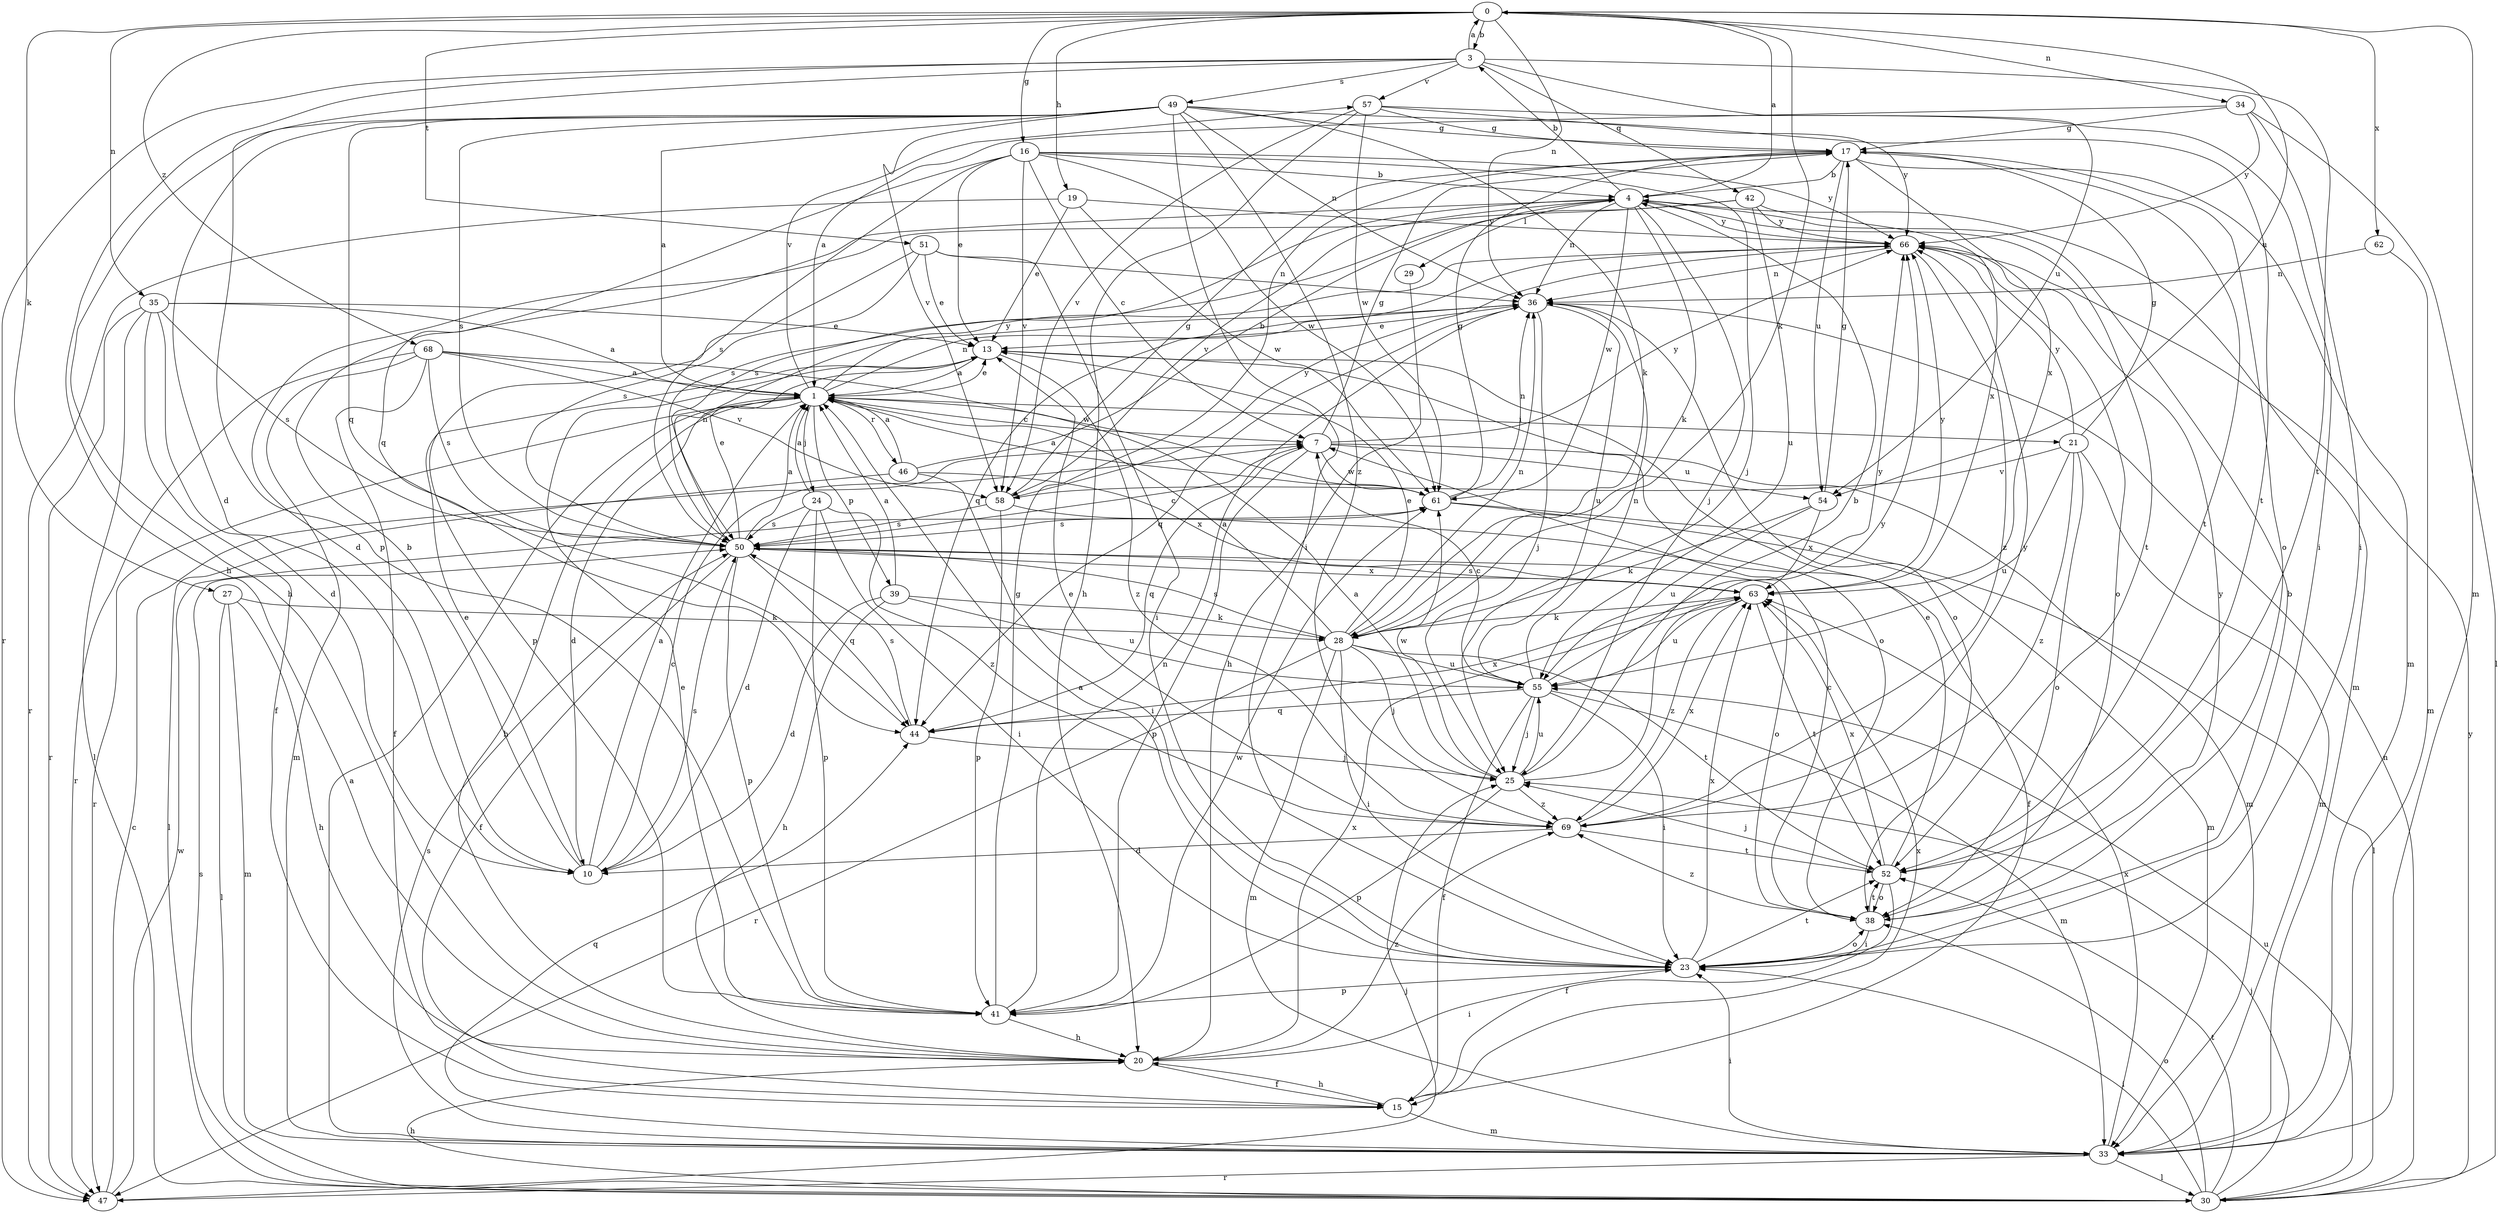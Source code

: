 strict digraph  {
0;
1;
3;
4;
7;
10;
13;
15;
16;
17;
19;
20;
21;
23;
24;
25;
27;
28;
29;
30;
33;
34;
35;
36;
38;
39;
41;
42;
44;
46;
47;
49;
50;
51;
52;
54;
55;
57;
58;
61;
62;
63;
66;
68;
69;
0 -> 3  [label=b];
0 -> 16  [label=g];
0 -> 19  [label=h];
0 -> 27  [label=k];
0 -> 28  [label=k];
0 -> 33  [label=m];
0 -> 34  [label=n];
0 -> 35  [label=n];
0 -> 36  [label=n];
0 -> 51  [label=t];
0 -> 54  [label=u];
0 -> 62  [label=x];
0 -> 68  [label=z];
1 -> 7  [label=c];
1 -> 10  [label=d];
1 -> 13  [label=e];
1 -> 20  [label=h];
1 -> 21  [label=i];
1 -> 24  [label=j];
1 -> 36  [label=n];
1 -> 39  [label=p];
1 -> 46  [label=r];
1 -> 47  [label=r];
1 -> 57  [label=v];
1 -> 66  [label=y];
3 -> 0  [label=a];
3 -> 20  [label=h];
3 -> 41  [label=p];
3 -> 42  [label=q];
3 -> 47  [label=r];
3 -> 49  [label=s];
3 -> 52  [label=t];
3 -> 54  [label=u];
3 -> 57  [label=v];
4 -> 0  [label=a];
4 -> 3  [label=b];
4 -> 25  [label=j];
4 -> 28  [label=k];
4 -> 29  [label=l];
4 -> 33  [label=m];
4 -> 36  [label=n];
4 -> 50  [label=s];
4 -> 52  [label=t];
4 -> 58  [label=v];
4 -> 61  [label=w];
4 -> 66  [label=y];
7 -> 17  [label=g];
7 -> 33  [label=m];
7 -> 41  [label=p];
7 -> 44  [label=q];
7 -> 54  [label=u];
7 -> 61  [label=w];
7 -> 66  [label=y];
10 -> 1  [label=a];
10 -> 4  [label=b];
10 -> 7  [label=c];
10 -> 13  [label=e];
10 -> 50  [label=s];
13 -> 1  [label=a];
13 -> 38  [label=o];
13 -> 69  [label=z];
15 -> 20  [label=h];
15 -> 33  [label=m];
15 -> 63  [label=x];
16 -> 4  [label=b];
16 -> 7  [label=c];
16 -> 13  [label=e];
16 -> 25  [label=j];
16 -> 44  [label=q];
16 -> 50  [label=s];
16 -> 58  [label=v];
16 -> 61  [label=w];
16 -> 66  [label=y];
17 -> 4  [label=b];
17 -> 33  [label=m];
17 -> 38  [label=o];
17 -> 52  [label=t];
17 -> 54  [label=u];
17 -> 63  [label=x];
19 -> 13  [label=e];
19 -> 47  [label=r];
19 -> 61  [label=w];
19 -> 66  [label=y];
20 -> 15  [label=f];
20 -> 23  [label=i];
20 -> 63  [label=x];
20 -> 69  [label=z];
21 -> 17  [label=g];
21 -> 33  [label=m];
21 -> 38  [label=o];
21 -> 55  [label=u];
21 -> 58  [label=v];
21 -> 66  [label=y];
21 -> 69  [label=z];
23 -> 1  [label=a];
23 -> 4  [label=b];
23 -> 38  [label=o];
23 -> 41  [label=p];
23 -> 52  [label=t];
23 -> 63  [label=x];
24 -> 1  [label=a];
24 -> 10  [label=d];
24 -> 23  [label=i];
24 -> 41  [label=p];
24 -> 50  [label=s];
24 -> 69  [label=z];
25 -> 1  [label=a];
25 -> 4  [label=b];
25 -> 41  [label=p];
25 -> 55  [label=u];
25 -> 61  [label=w];
25 -> 66  [label=y];
25 -> 69  [label=z];
27 -> 20  [label=h];
27 -> 28  [label=k];
27 -> 30  [label=l];
27 -> 33  [label=m];
28 -> 1  [label=a];
28 -> 13  [label=e];
28 -> 23  [label=i];
28 -> 25  [label=j];
28 -> 33  [label=m];
28 -> 36  [label=n];
28 -> 47  [label=r];
28 -> 50  [label=s];
28 -> 52  [label=t];
28 -> 55  [label=u];
29 -> 20  [label=h];
30 -> 20  [label=h];
30 -> 23  [label=i];
30 -> 25  [label=j];
30 -> 36  [label=n];
30 -> 38  [label=o];
30 -> 50  [label=s];
30 -> 52  [label=t];
30 -> 55  [label=u];
30 -> 66  [label=y];
33 -> 1  [label=a];
33 -> 23  [label=i];
33 -> 30  [label=l];
33 -> 44  [label=q];
33 -> 47  [label=r];
33 -> 50  [label=s];
33 -> 63  [label=x];
34 -> 1  [label=a];
34 -> 17  [label=g];
34 -> 23  [label=i];
34 -> 30  [label=l];
34 -> 66  [label=y];
35 -> 1  [label=a];
35 -> 10  [label=d];
35 -> 13  [label=e];
35 -> 15  [label=f];
35 -> 30  [label=l];
35 -> 47  [label=r];
35 -> 50  [label=s];
36 -> 13  [label=e];
36 -> 25  [label=j];
36 -> 38  [label=o];
36 -> 44  [label=q];
36 -> 55  [label=u];
38 -> 7  [label=c];
38 -> 23  [label=i];
38 -> 52  [label=t];
38 -> 66  [label=y];
38 -> 69  [label=z];
39 -> 1  [label=a];
39 -> 10  [label=d];
39 -> 20  [label=h];
39 -> 28  [label=k];
39 -> 55  [label=u];
41 -> 13  [label=e];
41 -> 17  [label=g];
41 -> 20  [label=h];
41 -> 36  [label=n];
41 -> 61  [label=w];
42 -> 10  [label=d];
42 -> 50  [label=s];
42 -> 55  [label=u];
42 -> 63  [label=x];
42 -> 66  [label=y];
44 -> 25  [label=j];
44 -> 50  [label=s];
44 -> 63  [label=x];
46 -> 1  [label=a];
46 -> 4  [label=b];
46 -> 23  [label=i];
46 -> 30  [label=l];
46 -> 63  [label=x];
47 -> 7  [label=c];
47 -> 25  [label=j];
47 -> 61  [label=w];
49 -> 1  [label=a];
49 -> 10  [label=d];
49 -> 17  [label=g];
49 -> 20  [label=h];
49 -> 23  [label=i];
49 -> 28  [label=k];
49 -> 36  [label=n];
49 -> 44  [label=q];
49 -> 50  [label=s];
49 -> 52  [label=t];
49 -> 58  [label=v];
49 -> 69  [label=z];
50 -> 1  [label=a];
50 -> 7  [label=c];
50 -> 13  [label=e];
50 -> 15  [label=f];
50 -> 36  [label=n];
50 -> 38  [label=o];
50 -> 41  [label=p];
50 -> 44  [label=q];
50 -> 63  [label=x];
51 -> 13  [label=e];
51 -> 23  [label=i];
51 -> 36  [label=n];
51 -> 41  [label=p];
51 -> 50  [label=s];
52 -> 13  [label=e];
52 -> 15  [label=f];
52 -> 25  [label=j];
52 -> 38  [label=o];
52 -> 63  [label=x];
54 -> 17  [label=g];
54 -> 28  [label=k];
54 -> 55  [label=u];
54 -> 63  [label=x];
55 -> 7  [label=c];
55 -> 15  [label=f];
55 -> 23  [label=i];
55 -> 25  [label=j];
55 -> 33  [label=m];
55 -> 36  [label=n];
55 -> 44  [label=q];
55 -> 66  [label=y];
57 -> 17  [label=g];
57 -> 20  [label=h];
57 -> 23  [label=i];
57 -> 58  [label=v];
57 -> 61  [label=w];
57 -> 66  [label=y];
58 -> 15  [label=f];
58 -> 17  [label=g];
58 -> 41  [label=p];
58 -> 50  [label=s];
58 -> 66  [label=y];
61 -> 1  [label=a];
61 -> 17  [label=g];
61 -> 30  [label=l];
61 -> 33  [label=m];
61 -> 36  [label=n];
61 -> 50  [label=s];
62 -> 33  [label=m];
62 -> 36  [label=n];
63 -> 28  [label=k];
63 -> 50  [label=s];
63 -> 52  [label=t];
63 -> 55  [label=u];
63 -> 66  [label=y];
63 -> 69  [label=z];
66 -> 36  [label=n];
66 -> 38  [label=o];
66 -> 44  [label=q];
66 -> 69  [label=z];
68 -> 1  [label=a];
68 -> 15  [label=f];
68 -> 33  [label=m];
68 -> 47  [label=r];
68 -> 50  [label=s];
68 -> 58  [label=v];
68 -> 61  [label=w];
69 -> 10  [label=d];
69 -> 13  [label=e];
69 -> 52  [label=t];
69 -> 63  [label=x];
69 -> 66  [label=y];
}
